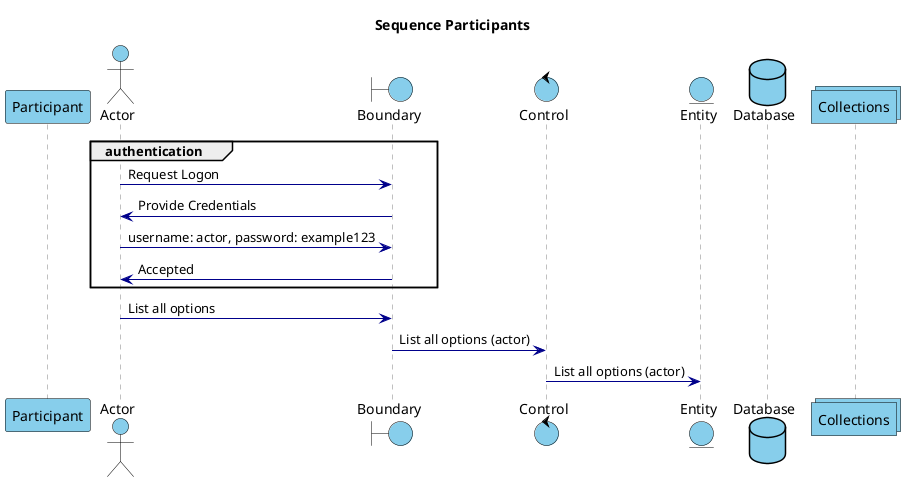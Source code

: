 @startuml
title Sequence Participants

' Set colors:
skinparam ParticipantBackgroundColor skyblue
skinparam ParticipantBorderColor black
skinparam ArrowColor darkblue
skinparam ActorBorderColor black
skinparam ActorBackgroundColor skyblue
skinparam BoundaryBorderColor black
skinparam BoundaryBackgroundColor skyblue
skinparam ControlBorderColor black
skinparam ControlBackgroundColor skyblue
skinparam EntityBorderColor black
skinparam EntityBackgroundColor skyblue
skinparam DatabaseBorderColor black
skinparam DatabaseBackgroundColor skyblue
skinparam CollectionsBorderColor black
skinparam CollectionsBackgroundColor skyblue

skinparam Sequence {
    LifelineBorderColor gray
}

' Specify the participants left to right:
participant Participant
actor Actor
boundary Boundary
control Control
entity Entity
database Database
collections Collections
' Specify the events (in order):
group authentication
    Actor -> Boundary: Request Logon
    Boundary -> Actor: Provide Credentials
    Actor -> Boundary: username: actor, password: example123
    Boundary -> Actor: Accepted
end
Actor -> Boundary: List all options
Boundary -> Control: List all options (actor)
Control -> Entity: List all options (actor)
@enduml
